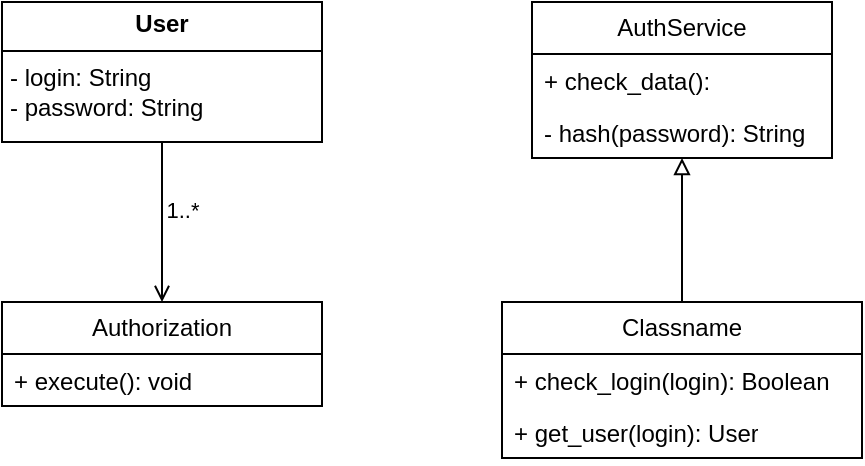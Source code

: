 <mxfile version="27.0.9">
  <diagram name="Страница — 1" id="DGizg0R0H-B8JdODASBE">
    <mxGraphModel dx="1385" dy="788" grid="1" gridSize="10" guides="1" tooltips="1" connect="1" arrows="1" fold="1" page="1" pageScale="1" pageWidth="827" pageHeight="1169" math="0" shadow="0">
      <root>
        <mxCell id="0" />
        <mxCell id="1" parent="0" />
        <mxCell id="Y9LEJRXD1iFH8By6jL2n-32" style="edgeStyle=orthogonalEdgeStyle;rounded=0;orthogonalLoop=1;jettySize=auto;html=1;entryX=0.5;entryY=0;entryDx=0;entryDy=0;endArrow=open;endFill=0;" edge="1" parent="1" source="Y9LEJRXD1iFH8By6jL2n-11" target="Y9LEJRXD1iFH8By6jL2n-24">
          <mxGeometry relative="1" as="geometry" />
        </mxCell>
        <mxCell id="Y9LEJRXD1iFH8By6jL2n-35" value="1..*" style="edgeLabel;html=1;align=center;verticalAlign=middle;resizable=0;points=[];" vertex="1" connectable="0" parent="Y9LEJRXD1iFH8By6jL2n-32">
          <mxGeometry x="-0.15" y="-1" relative="1" as="geometry">
            <mxPoint x="11" as="offset" />
          </mxGeometry>
        </mxCell>
        <mxCell id="Y9LEJRXD1iFH8By6jL2n-11" value="&lt;p style=&quot;margin:0px;margin-top:4px;text-align:center;&quot;&gt;&lt;b&gt;User&lt;/b&gt;&lt;/p&gt;&lt;hr size=&quot;1&quot; style=&quot;border-style:solid;&quot;&gt;&lt;p style=&quot;margin:0px;margin-left:4px;&quot;&gt;- login: String&lt;/p&gt;&lt;p style=&quot;margin:0px;margin-left:4px;&quot;&gt;- password: String&lt;/p&gt;&lt;p style=&quot;margin:0px;margin-left:4px;&quot;&gt;&lt;br&gt;&lt;/p&gt;" style="verticalAlign=top;align=left;overflow=fill;html=1;whiteSpace=wrap;" vertex="1" parent="1">
          <mxGeometry x="40" y="280" width="160" height="70" as="geometry" />
        </mxCell>
        <mxCell id="Y9LEJRXD1iFH8By6jL2n-12" value="AuthService" style="swimlane;fontStyle=0;childLayout=stackLayout;horizontal=1;startSize=26;horizontalStack=0;resizeParent=1;resizeParentMax=0;resizeLast=0;collapsible=1;marginBottom=0;whiteSpace=wrap;html=1;" vertex="1" parent="1">
          <mxGeometry x="305" y="280" width="150" height="78" as="geometry" />
        </mxCell>
        <mxCell id="Y9LEJRXD1iFH8By6jL2n-13" value="+ check_data():" style="text;strokeColor=none;fillColor=none;align=left;verticalAlign=top;spacingLeft=4;spacingRight=4;overflow=hidden;rotatable=0;points=[[0,0.5],[1,0.5]];portConstraint=eastwest;whiteSpace=wrap;html=1;" vertex="1" parent="Y9LEJRXD1iFH8By6jL2n-12">
          <mxGeometry y="26" width="150" height="26" as="geometry" />
        </mxCell>
        <mxCell id="Y9LEJRXD1iFH8By6jL2n-14" value="- hash(password): String" style="text;strokeColor=none;fillColor=none;align=left;verticalAlign=top;spacingLeft=4;spacingRight=4;overflow=hidden;rotatable=0;points=[[0,0.5],[1,0.5]];portConstraint=eastwest;whiteSpace=wrap;html=1;" vertex="1" parent="Y9LEJRXD1iFH8By6jL2n-12">
          <mxGeometry y="52" width="150" height="26" as="geometry" />
        </mxCell>
        <mxCell id="Y9LEJRXD1iFH8By6jL2n-24" value="Authorization" style="swimlane;fontStyle=0;childLayout=stackLayout;horizontal=1;startSize=26;fillColor=none;horizontalStack=0;resizeParent=1;resizeParentMax=0;resizeLast=0;collapsible=1;marginBottom=0;whiteSpace=wrap;html=1;" vertex="1" parent="1">
          <mxGeometry x="40" y="430" width="160" height="52" as="geometry" />
        </mxCell>
        <mxCell id="Y9LEJRXD1iFH8By6jL2n-25" value="+ execute(): void" style="text;strokeColor=none;fillColor=none;align=left;verticalAlign=top;spacingLeft=4;spacingRight=4;overflow=hidden;rotatable=0;points=[[0,0.5],[1,0.5]];portConstraint=eastwest;whiteSpace=wrap;html=1;" vertex="1" parent="Y9LEJRXD1iFH8By6jL2n-24">
          <mxGeometry y="26" width="160" height="26" as="geometry" />
        </mxCell>
        <mxCell id="Y9LEJRXD1iFH8By6jL2n-28" value="Classname" style="swimlane;fontStyle=0;childLayout=stackLayout;horizontal=1;startSize=26;fillColor=none;horizontalStack=0;resizeParent=1;resizeParentMax=0;resizeLast=0;collapsible=1;marginBottom=0;whiteSpace=wrap;html=1;" vertex="1" parent="1">
          <mxGeometry x="290" y="430" width="180" height="78" as="geometry" />
        </mxCell>
        <mxCell id="Y9LEJRXD1iFH8By6jL2n-29" value="+ check_login(login): Boolean" style="text;strokeColor=none;fillColor=none;align=left;verticalAlign=top;spacingLeft=4;spacingRight=4;overflow=hidden;rotatable=0;points=[[0,0.5],[1,0.5]];portConstraint=eastwest;whiteSpace=wrap;html=1;" vertex="1" parent="Y9LEJRXD1iFH8By6jL2n-28">
          <mxGeometry y="26" width="180" height="26" as="geometry" />
        </mxCell>
        <mxCell id="Y9LEJRXD1iFH8By6jL2n-30" value="+ get_user(login): User" style="text;strokeColor=none;fillColor=none;align=left;verticalAlign=top;spacingLeft=4;spacingRight=4;overflow=hidden;rotatable=0;points=[[0,0.5],[1,0.5]];portConstraint=eastwest;whiteSpace=wrap;html=1;" vertex="1" parent="Y9LEJRXD1iFH8By6jL2n-28">
          <mxGeometry y="52" width="180" height="26" as="geometry" />
        </mxCell>
        <mxCell id="Y9LEJRXD1iFH8By6jL2n-34" style="edgeStyle=orthogonalEdgeStyle;rounded=0;orthogonalLoop=1;jettySize=auto;html=1;entryX=0.5;entryY=1;entryDx=0;entryDy=0;entryPerimeter=0;endArrow=block;endFill=0;" edge="1" parent="1" source="Y9LEJRXD1iFH8By6jL2n-28" target="Y9LEJRXD1iFH8By6jL2n-14">
          <mxGeometry relative="1" as="geometry" />
        </mxCell>
      </root>
    </mxGraphModel>
  </diagram>
</mxfile>
